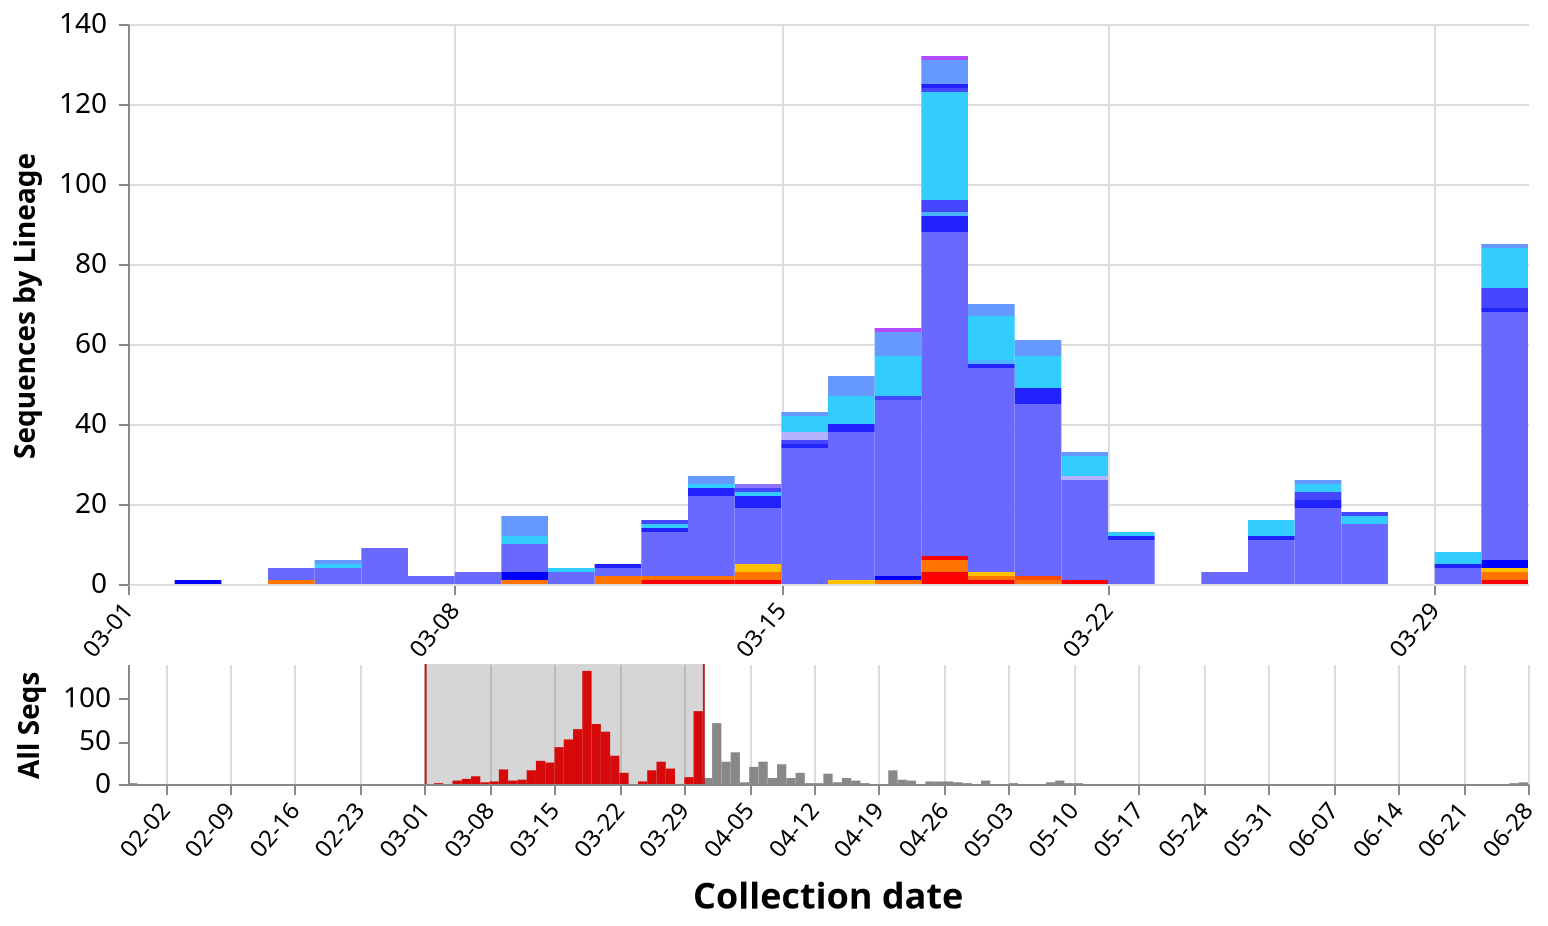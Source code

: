 {
  "$schema": "https://vega.github.io/schema/vega/v5.json",
  "description": "A basic stacked bar chart example.",
  "comment": "These will be overridden by the container of this vega plot",
  "width": 700,
  "height": 380,
  "padding": 5,

  "signals": [
    { "name": "disableSelectionColoring", "value": true },
    { "name": "detailHeight", "value": 280 },
    { "name": "detailClip", "update": "detailHeight == 0" },
    { "name": "overviewY", "update": "detailHeight == 0 ? 0 : detailHeight + 40" },
    { "name": "overviewHeight", "value": 60 },
    {
      "name": "dateRangeStart", "value": 1575158400000,
      "comment": "Along with dateRangeEnd, these are hard limits on the dates shown. May need to update when we hit 2021. Dates are in milliseconds, unix epoch"
    },
    {
      "name": "dateRangeEnd", "value": 4070908800000
    },
    {
      "name": "dateBin", "value": 86400000,
      "comment": "Binning of observations by date, where date is in milliseconds. Default is 1 day (1000 * 60 * 60 * 24). This should never be less than a day. This is passed to the bin transform of cases_by_date_and_group"
    },
    {
      "name": "overviewYLabel", "value": "All Seqs",
      "comment": "Y-axis label of the overview (bottom) panel"
    },
    {
      "name": "detailYLabel", "value": "Sequences by Lineage",
      "comment": "Y-axis label of the detail (upper) panel"
    },
    {
      "name": "yFormat", "value": "s"
    },
    {
      "name": "stackOffset", "value": "zero",
      "comment": "Whether to show the counts as percentages ('normalize') or as absolute counts ('zero'). This is passed to the stack transform of cases_by_date_and_group"
    },
    {
      "name": "cumulativeWindow", "value": [0, 0],
      "comment": "Window to calculate cumulative counts over. [0, 0] disables this behavior, while [null, 0] does the cumulative counting"
    },
    {
      "name": "detailDomain", "value": [1583020800000,1585612800000],
      "comment": "The date range selected on the overview (bottom) panel. The units are in JS date objects. If there is no date selected, this should be null."
    },
    {
      "name": "brush", "value": 0,
      "comment": "The date range selected on the overview (bottom) panel, in screen-space coordinate units (pixels). This will be converted to dates for the detailDomain signal by referencing the xOverview scale"
    },
    {
      "name": "delta", "value": 0,
      "comment": "The difference between windows when dragging a date selection window in the overview (bottom) panel. It is tracked onmousemove and used to update the 'brush' signal after mouseup. Units are in screen-space coordinates (pixels)"
    },
    {
      "name": "xdown", "value": 0,
      "comment": "The initial screen-space click location, in screen-space coordinates (pixels), when first clicking on the date range window before dragging it. This is used to calculate the 'delta' signal"
    },
    {
      "name": "anchor", "value": null,
      "comment": "The initial 'brush' signal state, when clicking on the date range window to drag it. Units are in screen-space coordinates (pixels). Used to update the 'brush' signal after dragging it."
    },
    {
      "name": "hoverBar", "value": null,
      "comment": "Used to store which group is hovered over. Is an object with field 'group'"
    },
    {
      "name": "clear", "value": true,
      "comment": "If clicking on anything but a grouped bar, then clear the selection (by clearing the 'selection' data object)",
      "on": [
        {
          "events": "mouseup[!event.item]",
          "update": "true",
          "force": true
        }
      ]
    },
    {
      "name": "shift", "value": false,
      "comment": "Track whether or not the shift key is pressed. Used to select multiple groups by holding down shift before clicking",
      "on": [
        {
          "events": "@detailbars:click",
          "update": "event.shiftKey",
          "force":  true
        }
      ]
    },
    {
      "name": "clicked", "value": null,
      "comment": "Track clicks on the group bars, for selection purposes",
      "on": [
        {
          "events": "@detailbars:click",
          "update": "{group: datum.group}",
          "force":  true
        }
      ]
    }
  ],

  "data": [
    {
      "name": "selected",
      "comment": "A list of groups that are selected",
      "values": [
        {"group": "S|614|D|G"}
      ],
      "on": [
        {"trigger": "clear", "remove": true},
        {"trigger": "!shift", "remove": true},
        {"trigger": "!shift && clicked", "insert": "clicked"},
        {"trigger": "shift && clicked", "toggle": "clicked"}
      ]
    },
    {
      "name": "cases_by_date_and_group",
      "comment": "Main data object, same as caseData in store",
      "format": {
        "parse": {
          "group": "string",
          "cases_sum": "number",
          "date": "date:'%Q'"
        }
      },
      "values": [{"date":1580256000000,"group":"B","groupName":"B","cases_sum":1,"color":"#0000ff","location_counts":41},{"date":1583366400000,"group":"B.1","groupName":"B.1","cases_sum":4,"color":"#6969ff","location_counts":41},{"date":1583366400000,"group":"B.2","groupName":"B.2","cases_sum":1,"color":"#6699ff","location_counts":41},{"date":1583366400000,"group":"B.1.3","groupName":"B.1.3","cases_sum":1,"color":"#33ccff","location_counts":1023},{"date":1583452800000,"group":"B.1","groupName":"B.1","cases_sum":9,"color":"#6969ff","location_counts":41},{"date":1583539200000,"group":"B.1","groupName":"B.1","cases_sum":2,"color":"#6969ff","location_counts":41},{"date":1583280000000,"group":"B.1","groupName":"B.1","cases_sum":3,"color":"#6969ff","location_counts":1023},{"date":1583280000000,"group":"A.1","groupName":"A.1","cases_sum":1,"color":"#ff7300","location_counts":1023},{"date":1584144000000,"group":"A.1","groupName":"A.1","cases_sum":2,"color":"#ff7300","location_counts":1023},{"date":1584144000000,"group":"B.1.5.4","groupName":"B.1.5.4","cases_sum":1,"color":"#8c72ff","location_counts":41},{"date":1584144000000,"group":"B.1","groupName":"B.1","cases_sum":14,"color":"#6969ff","location_counts":1023},{"date":1584144000000,"group":"A.3","groupName":"A.3","cases_sum":2,"color":"#ffc000","location_counts":41},{"date":1584144000000,"group":"B.1.5","groupName":"B.1.5","cases_sum":1,"color":"#4646ff","location_counts":41},{"date":1584144000000,"group":"B.1.1","groupName":"B.1.1","cases_sum":3,"color":"#2222ff","location_counts":1023},{"date":1584144000000,"group":"B.1.3","groupName":"B.1.3","cases_sum":1,"color":"#33ccff","location_counts":1023},{"date":1584144000000,"group":"A","groupName":"A","cases_sum":1,"color":"#ff0000","location_counts":1023},{"date":1584057600000,"group":"B.1","groupName":"B.1","cases_sum":20,"color":"#6969ff","location_counts":1023},{"date":1584057600000,"group":"A","groupName":"A","cases_sum":1,"color":"#ff0000","location_counts":1023},{"date":1584057600000,"group":"A.1","groupName":"A.1","cases_sum":1,"color":"#ff7300","location_counts":1023},{"date":1584057600000,"group":"B.2","groupName":"B.2","cases_sum":2,"color":"#6699ff","location_counts":1023},{"date":1584057600000,"group":"B.1.1","groupName":"B.1.1","cases_sum":2,"color":"#2222ff","location_counts":1023},{"date":1584057600000,"group":"B.1.3","groupName":"B.1.3","cases_sum":1,"color":"#33ccff","location_counts":1023},{"date":1584230400000,"group":"B.1","groupName":"B.1","cases_sum":34,"color":"#6969ff","location_counts":1023},{"date":1584230400000,"group":"B.1.3","groupName":"B.1.3","cases_sum":4,"color":"#33ccff","location_counts":1023},{"date":1584230400000,"group":"B.1.1","groupName":"B.1.1","cases_sum":1,"color":"#2222ff","location_counts":1023},{"date":1584230400000,"group":"B.1.26","groupName":"B.1.26","cases_sum":1,"color":"#4646ff","location_counts":1023},{"date":1584230400000,"group":"B.1.29","groupName":"B.1.29","cases_sum":2,"color":"#b2b2ff","location_counts":1023},{"date":1584230400000,"group":"B.2","groupName":"B.2","cases_sum":1,"color":"#6699ff","location_counts":1023},{"date":1584662400000,"group":"B.1","groupName":"B.1","cases_sum":43,"color":"#6969ff","location_counts":1023},{"date":1584662400000,"group":"B.2","groupName":"B.2","cases_sum":4,"color":"#6699ff","location_counts":1023},{"date":1584662400000,"group":"B.1.1","groupName":"B.1.1","cases_sum":4,"color":"#2222ff","location_counts":1023},{"date":1584662400000,"group":"A.2","groupName":"A.2","cases_sum":1,"color":"#ff4c00","location_counts":1023},{"date":1584662400000,"group":"B.1.3","groupName":"B.1.3","cases_sum":8,"color":"#33ccff","location_counts":1023},{"date":1584662400000,"group":"A.1","groupName":"A.1","cases_sum":1,"color":"#ff7300","location_counts":1023},{"date":1593216000000,"group":"B.1","groupName":"B.1","cases_sum":2,"color":"#6969ff","location_counts":41},{"date":1593129600000,"group":"B.1","groupName":"B.1","cases_sum":1,"color":"#6969ff","location_counts":41},{"date":1584403200000,"group":"B.1","groupName":"B.1","cases_sum":44,"color":"#6969ff","location_counts":1023},{"date":1584403200000,"group":"B.1.3","groupName":"B.1.3","cases_sum":10,"color":"#33ccff","location_counts":1023},{"date":1584403200000,"group":"B.2.1","groupName":"B.2.1","cases_sum":1,"color":"#b34cff","location_counts":1023},{"date":1584403200000,"group":"B.2","groupName":"B.2","cases_sum":6,"color":"#6699ff","location_counts":1023},{"date":1584403200000,"group":"A.1","groupName":"A.1","cases_sum":1,"color":"#ff7300","location_counts":1023},{"date":1584403200000,"group":"B","groupName":"B","cases_sum":1,"color":"#0000ff","location_counts":1023},{"date":1584403200000,"group":"B.1.26","groupName":"B.1.26","cases_sum":1,"color":"#4646ff","location_counts":1023},{"date":1584316800000,"group":"B.1","groupName":"B.1","cases_sum":37,"color":"#6969ff","location_counts":1023},{"date":1584316800000,"group":"B.1.3","groupName":"B.1.3","cases_sum":7,"color":"#33ccff","location_counts":1023},{"date":1584316800000,"group":"B.2","groupName":"B.2","cases_sum":5,"color":"#6699ff","location_counts":1023},{"date":1584316800000,"group":"A.3","groupName":"A.3","cases_sum":1,"color":"#ffc000","location_counts":1023},{"date":1584316800000,"group":"B.1.1","groupName":"B.1.1","cases_sum":2,"color":"#2222ff","location_counts":1023},{"date":1584489600000,"group":"A","groupName":"A","cases_sum":3,"color":"#ff0000","location_counts":1023},{"date":1584489600000,"group":"B.2","groupName":"B.2","cases_sum":6,"color":"#6699ff","location_counts":1023},{"date":1584489600000,"group":"B.1","groupName":"B.1","cases_sum":81,"color":"#6969ff","location_counts":1023},{"date":1584489600000,"group":"B.1.3","groupName":"B.1.3","cases_sum":27,"color":"#33ccff","location_counts":1023},{"date":1584489600000,"group":"B.1.26","groupName":"B.1.26","cases_sum":3,"color":"#4646ff","location_counts":1023},{"date":1584489600000,"group":"B.1.1","groupName":"B.1.1","cases_sum":4,"color":"#2222ff","location_counts":1023},{"date":1584489600000,"group":"B.1.1.9","groupName":"B.1.1.9","cases_sum":1,"color":"#4cb3ff","location_counts":1023},{"date":1584489600000,"group":"A.5","groupName":"A.5","cases_sum":1,"color":"#ff0000","location_counts":1023},{"date":1584489600000,"group":"B.1.p2","groupName":"B.1.p2","cases_sum":1,"color":"#2222ff","location_counts":1023},{"date":1584489600000,"group":"A.1","groupName":"A.1","cases_sum":3,"color":"#ff7300","location_counts":1023},{"date":1584489600000,"group":"B.2.1","groupName":"B.2.1","cases_sum":1,"color":"#b34cff","location_counts":1023},{"date":1584489600000,"group":"B.1.5","groupName":"B.1.5","cases_sum":1,"color":"#4646ff","location_counts":1023},{"date":1584576000000,"group":"B.1.3","groupName":"B.1.3","cases_sum":11,"color":"#33ccff","location_counts":1023},{"date":1584576000000,"group":"B.1","groupName":"B.1","cases_sum":51,"color":"#6969ff","location_counts":1023},{"date":1584576000000,"group":"B.1.1","groupName":"B.1.1","cases_sum":1,"color":"#2222ff","location_counts":1023},{"date":1584576000000,"group":"B.1.1.9","groupName":"B.1.1.9","cases_sum":1,"color":"#4cb3ff","location_counts":1023},{"date":1584576000000,"group":"B.2","groupName":"B.2","cases_sum":3,"color":"#6699ff","location_counts":1023},{"date":1584576000000,"group":"A","groupName":"A","cases_sum":1,"color":"#ff0000","location_counts":1023},{"date":1584576000000,"group":"A.3","groupName":"A.3","cases_sum":1,"color":"#ffc000","location_counts":1023},{"date":1584576000000,"group":"A.1","groupName":"A.1","cases_sum":1,"color":"#ff7300","location_counts":1023},{"date":1583884800000,"group":"B.1.1","groupName":"B.1.1","cases_sum":1,"color":"#2222ff","location_counts":1023},{"date":1583884800000,"group":"B.1","groupName":"B.1","cases_sum":2,"color":"#6969ff","location_counts":1023},{"date":1583884800000,"group":"A.1","groupName":"A.1","cases_sum":2,"color":"#ff7300","location_counts":1023},{"date":1584748800000,"group":"B.1","groupName":"B.1","cases_sum":25,"color":"#6969ff","location_counts":1023},{"date":1584748800000,"group":"B.1.3","groupName":"B.1.3","cases_sum":5,"color":"#33ccff","location_counts":1023},{"date":1584748800000,"group":"A","groupName":"A","cases_sum":1,"color":"#ff0000","location_counts":1023},{"date":1584748800000,"group":"B.1.29","groupName":"B.1.29","cases_sum":1,"color":"#b2b2ff","location_counts":1023},{"date":1584748800000,"group":"B.2","groupName":"B.2","cases_sum":1,"color":"#6699ff","location_counts":1023},{"date":1584835200000,"group":"B.1","groupName":"B.1","cases_sum":11,"color":"#6969ff","location_counts":1023},{"date":1584835200000,"group":"B.1.3","groupName":"B.1.3","cases_sum":1,"color":"#33ccff","location_counts":1023},{"date":1584835200000,"group":"B.1.1","groupName":"B.1.1","cases_sum":1,"color":"#2222ff","location_counts":1023},{"date":1585612800000,"group":"B.1","groupName":"B.1","cases_sum":5,"color":"#6969ff","location_counts":1023},{"date":1585612800000,"group":"B.1.3","groupName":"B.1.3","cases_sum":1,"color":"#33ccff","location_counts":1023},{"date":1585612800000,"group":"B.1.1","groupName":"B.1.1","cases_sum":1,"color":"#2222ff","location_counts":1023},{"date":1585699200000,"group":"B.1.1","groupName":"B.1.1","cases_sum":3,"color":"#2222ff","location_counts":1023},{"date":1585699200000,"group":"B.1.p2","groupName":"B.1.p2","cases_sum":1,"color":"#2222ff","location_counts":1023},{"date":1585699200000,"group":"B.1","groupName":"B.1","cases_sum":49,"color":"#6969ff","location_counts":1023},{"date":1585699200000,"group":"B.1.3","groupName":"B.1.3","cases_sum":15,"color":"#33ccff","location_counts":1023},{"date":1585699200000,"group":"B.1.1.1","groupName":"B.1.1.1","cases_sum":1,"color":"#8e8eff","location_counts":1023},{"date":1585699200000,"group":"B.2","groupName":"B.2","cases_sum":2,"color":"#6699ff","location_counts":1023},{"date":1583625600000,"group":"B.1","groupName":"B.1","cases_sum":3,"color":"#6969ff","location_counts":1023},{"date":1585872000000,"group":"B.1","groupName":"B.1","cases_sum":26,"color":"#6969ff","location_counts":1023},{"date":1585872000000,"group":"B.1.3","groupName":"B.1.3","cases_sum":5,"color":"#33ccff","location_counts":1023},{"date":1585872000000,"group":"B.2","groupName":"B.2","cases_sum":3,"color":"#6699ff","location_counts":1023},{"date":1585872000000,"group":"B.1.1","groupName":"B.1.1","cases_sum":2,"color":"#2222ff","location_counts":1023},{"date":1585872000000,"group":"B.1.5","groupName":"B.1.5","cases_sum":1,"color":"#4646ff","location_counts":1023},{"date":1583971200000,"group":"B.1","groupName":"B.1","cases_sum":11,"color":"#6969ff","location_counts":1023},{"date":1583971200000,"group":"A.1","groupName":"A.1","cases_sum":1,"color":"#ff7300","location_counts":1023},{"date":1583971200000,"group":"B.1.1","groupName":"B.1.1","cases_sum":1,"color":"#2222ff","location_counts":1023},{"date":1583971200000,"group":"A","groupName":"A","cases_sum":1,"color":"#ff0000","location_counts":1023},{"date":1583971200000,"group":"B.1.5","groupName":"B.1.5","cases_sum":1,"color":"#4646ff","location_counts":1023},{"date":1583971200000,"group":"B.1.3","groupName":"B.1.3","cases_sum":1,"color":"#33ccff","location_counts":1023},{"date":1585526400000,"group":"B.1.3","groupName":"B.1.3","cases_sum":10,"color":"#33ccff","location_counts":1023},{"date":1585526400000,"group":"B","groupName":"B","cases_sum":2,"color":"#0000ff","location_counts":1023},{"date":1585526400000,"group":"B.1","groupName":"B.1","cases_sum":62,"color":"#6969ff","location_counts":1023},{"date":1585526400000,"group":"B.2","groupName":"B.2","cases_sum":1,"color":"#6699ff","location_counts":1023},{"date":1585526400000,"group":"B.1.26","groupName":"B.1.26","cases_sum":5,"color":"#4646ff","location_counts":1023},{"date":1585526400000,"group":"B.1.1","groupName":"B.1.1","cases_sum":1,"color":"#2222ff","location_counts":1023},{"date":1585526400000,"group":"A.1","groupName":"A.1","cases_sum":2,"color":"#ff7300","location_counts":1023},{"date":1585526400000,"group":"A","groupName":"A","cases_sum":1,"color":"#ff0000","location_counts":1023},{"date":1585526400000,"group":"A.3","groupName":"A.3","cases_sum":1,"color":"#ffc000","location_counts":1023},{"date":1586131200000,"group":"B.1","groupName":"B.1","cases_sum":18,"color":"#6969ff","location_counts":1023},{"date":1586131200000,"group":"B.1.3","groupName":"B.1.3","cases_sum":4,"color":"#33ccff","location_counts":1023},{"date":1586131200000,"group":"B.1.26","groupName":"B.1.26","cases_sum":1,"color":"#4646ff","location_counts":1023},{"date":1586131200000,"group":"B.2","groupName":"B.2","cases_sum":1,"color":"#6699ff","location_counts":1023},{"date":1586131200000,"group":"B.1.41","groupName":"B.1.41","cases_sum":1,"color":"#0000ff","location_counts":1023},{"date":1586131200000,"group":"B.1.29","groupName":"B.1.29","cases_sum":1,"color":"#b2b2ff","location_counts":1023},{"date":1586044800000,"group":"B.1","groupName":"B.1","cases_sum":19,"color":"#6969ff","location_counts":1023},{"date":1586044800000,"group":"B.1.3","groupName":"B.1.3","cases_sum":1,"color":"#33ccff","location_counts":1023},{"date":1585785600000,"group":"B.1","groupName":"B.1","cases_sum":22,"color":"#6969ff","location_counts":1023},{"date":1585785600000,"group":"B.1.1","groupName":"B.1.1","cases_sum":2,"color":"#2222ff","location_counts":1023},{"date":1585785600000,"group":"B.1.26","groupName":"B.1.26","cases_sum":1,"color":"#4646ff","location_counts":1023},{"date":1585785600000,"group":"B.1.3","groupName":"B.1.3","cases_sum":1,"color":"#33ccff","location_counts":1023},{"date":1585958400000,"group":"B.1","groupName":"B.1","cases_sum":1,"color":"#6969ff","location_counts":1023},{"date":1585958400000,"group":"B.1.3","groupName":"B.1.3","cases_sum":1,"color":"#33ccff","location_counts":1023},{"date":1586476800000,"group":"B.1","groupName":"B.1","cases_sum":9,"color":"#6969ff","location_counts":1023},{"date":1586476800000,"group":"B.1.3","groupName":"B.1.3","cases_sum":4,"color":"#33ccff","location_counts":1023},{"date":1586304000000,"group":"B.1.3","groupName":"B.1.3","cases_sum":3,"color":"#33ccff","location_counts":1023},{"date":1586304000000,"group":"B.1","groupName":"B.1","cases_sum":18,"color":"#6969ff","location_counts":1023},{"date":1586304000000,"group":"B.1.1","groupName":"B.1.1","cases_sum":1,"color":"#2222ff","location_counts":1023},{"date":1586304000000,"group":"B.1.29","groupName":"B.1.29","cases_sum":1,"color":"#b2b2ff","location_counts":1023},{"date":1586736000000,"group":"B.1","groupName":"B.1","cases_sum":9,"color":"#6969ff","location_counts":1023},{"date":1586736000000,"group":"B.1.3","groupName":"B.1.3","cases_sum":1,"color":"#33ccff","location_counts":1023},{"date":1586736000000,"group":"B.1.26","groupName":"B.1.26","cases_sum":1,"color":"#4646ff","location_counts":1023},{"date":1586736000000,"group":"B.1.1","groupName":"B.1.1","cases_sum":1,"color":"#2222ff","location_counts":1023},{"date":1586217600000,"group":"B.1","groupName":"B.1","cases_sum":5,"color":"#6969ff","location_counts":1023},{"date":1586217600000,"group":"B.1.3","groupName":"B.1.3","cases_sum":2,"color":"#33ccff","location_counts":1023},{"date":1586390400000,"group":"B.1.3","groupName":"B.1.3","cases_sum":1,"color":"#33ccff","location_counts":1023},{"date":1586390400000,"group":"B.1","groupName":"B.1","cases_sum":6,"color":"#6969ff","location_counts":1023},{"date":1586563200000,"group":"B.1.1","groupName":"B.1.1","cases_sum":1,"color":"#2222ff","location_counts":1023},{"date":1586649600000,"group":"B.1","groupName":"B.1","cases_sum":1,"color":"#6969ff","location_counts":1023},{"date":1587513600000,"group":"B.1","groupName":"B.1","cases_sum":4,"color":"#6969ff","location_counts":1023},{"date":1587340800000,"group":"B.1","groupName":"B.1","cases_sum":11,"color":"#6969ff","location_counts":1023},{"date":1587340800000,"group":"B.1.3","groupName":"B.1.3","cases_sum":5,"color":"#33ccff","location_counts":1023},{"date":1586822400000,"group":"B.1","groupName":"B.1","cases_sum":2,"color":"#6969ff","location_counts":1023},{"date":1586995200000,"group":"B.1.3","groupName":"B.1.3","cases_sum":1,"color":"#33ccff","location_counts":1023},{"date":1586995200000,"group":"B.1","groupName":"B.1","cases_sum":3,"color":"#6969ff","location_counts":1023},{"date":1587427200000,"group":"B.1","groupName":"B.1","cases_sum":5,"color":"#6969ff","location_counts":1023},{"date":1586908800000,"group":"B.1.3","groupName":"B.1.3","cases_sum":1,"color":"#33ccff","location_counts":1023},{"date":1586908800000,"group":"B.1","groupName":"B.1","cases_sum":5,"color":"#6969ff","location_counts":1023},{"date":1586908800000,"group":"B.1.1","groupName":"B.1.1","cases_sum":1,"color":"#2222ff","location_counts":1023},{"date":1587686400000,"group":"B.1","groupName":"B.1","cases_sum":2,"color":"#6969ff","location_counts":1023},{"date":1587686400000,"group":"B.1.1","groupName":"B.1.1","cases_sum":1,"color":"#2222ff","location_counts":1023},{"date":1583712000000,"group":"B.2","groupName":"B.2","cases_sum":5,"color":"#6699ff","location_counts":1023},{"date":1583712000000,"group":"B.1","groupName":"B.1","cases_sum":7,"color":"#6969ff","location_counts":1023},{"date":1583712000000,"group":"B.1.3","groupName":"B.1.3","cases_sum":2,"color":"#33ccff","location_counts":1023},{"date":1583712000000,"group":"B","groupName":"B","cases_sum":2,"color":"#0000ff","location_counts":1023},{"date":1583712000000,"group":"A.1","groupName":"A.1","cases_sum":1,"color":"#ff7300","location_counts":1023},{"date":1583107200000,"group":"B","groupName":"B","cases_sum":1,"color":"#0000ff","location_counts":1023},{"date":1583798400000,"group":"B.1.3","groupName":"B.1.3","cases_sum":1,"color":"#33ccff","location_counts":1023},{"date":1583798400000,"group":"B.1","groupName":"B.1","cases_sum":3,"color":"#6969ff","location_counts":1023},{"date":1585440000000,"group":"B.1","groupName":"B.1","cases_sum":4,"color":"#6969ff","location_counts":1023},{"date":1585440000000,"group":"B.1.3","groupName":"B.1.3","cases_sum":3,"color":"#33ccff","location_counts":1023},{"date":1585440000000,"group":"B.1.1","groupName":"B.1.1","cases_sum":1,"color":"#2222ff","location_counts":1023},{"date":1585008000000,"group":"B.1","groupName":"B.1","cases_sum":3,"color":"#6969ff","location_counts":1023},{"date":1585180800000,"group":"B.1","groupName":"B.1","cases_sum":19,"color":"#6969ff","location_counts":1023},{"date":1585180800000,"group":"B.1.3","groupName":"B.1.3","cases_sum":2,"color":"#33ccff","location_counts":1023},{"date":1585180800000,"group":"B.1.26","groupName":"B.1.26","cases_sum":2,"color":"#4646ff","location_counts":1023},{"date":1585180800000,"group":"B.1.1","groupName":"B.1.1","cases_sum":2,"color":"#2222ff","location_counts":1023},{"date":1585180800000,"group":"B.2","groupName":"B.2","cases_sum":1,"color":"#6699ff","location_counts":1023},{"date":1585267200000,"group":"B.1","groupName":"B.1","cases_sum":15,"color":"#6969ff","location_counts":1023},{"date":1585267200000,"group":"B.1.3","groupName":"B.1.3","cases_sum":2,"color":"#33ccff","location_counts":1023},{"date":1585267200000,"group":"B.1.5","groupName":"B.1.5","cases_sum":1,"color":"#4646ff","location_counts":1023},{"date":1585094400000,"group":"B.1","groupName":"B.1","cases_sum":11,"color":"#6969ff","location_counts":1023},{"date":1585094400000,"group":"B.1.3","groupName":"B.1.3","cases_sum":4,"color":"#33ccff","location_counts":1023},{"date":1585094400000,"group":"B.1.1","groupName":"B.1.1","cases_sum":1,"color":"#2222ff","location_counts":1023},{"date":1587772800000,"group":"B.1","groupName":"B.1","cases_sum":3,"color":"#6969ff","location_counts":1023},{"date":1587081600000,"group":"B.1","groupName":"B.1","cases_sum":1,"color":"#6969ff","location_counts":1023},{"date":1587945600000,"group":"B.1.1","groupName":"B.1.1","cases_sum":1,"color":"#2222ff","location_counts":1023},{"date":1587945600000,"group":"B.1","groupName":"B.1","cases_sum":1,"color":"#6969ff","location_counts":1023},{"date":1588464000000,"group":"B.1","groupName":"B.1","cases_sum":1,"color":"#6969ff","location_counts":1023},{"date":1588896000000,"group":"B.1","groupName":"B.1","cases_sum":4,"color":"#6969ff","location_counts":1023},{"date":1588204800000,"group":"B.1","groupName":"B.1","cases_sum":3,"color":"#6969ff","location_counts":1023},{"date":1588204800000,"group":"A.3","groupName":"A.3","cases_sum":1,"color":"#ffc000","location_counts":1023},{"date":1589068800000,"group":"B.1","groupName":"B.1","cases_sum":1,"color":"#6969ff","location_counts":1023},{"date":1588032000000,"group":"B.1","groupName":"B.1","cases_sum":1,"color":"#6969ff","location_counts":1023},{"date":1588982400000,"group":"B.1","groupName":"B.1","cases_sum":1,"color":"#6969ff","location_counts":1023},{"date":1587859200000,"group":"B.1","groupName":"B.1","cases_sum":2,"color":"#6969ff","location_counts":1023},{"date":1587859200000,"group":"B.1.3","groupName":"B.1.3","cases_sum":1,"color":"#33ccff","location_counts":1023},{"date":1588809600000,"group":"B.1","groupName":"B.1","cases_sum":2,"color":"#6969ff","location_counts":1023}],
      "transform": [
        {
          "comment": "this creates the group_sum field on each item, which is a total sum of all cases for that group across all dates",
          "type": "joinaggregate",
          "ops": ["sum"],
          "fields": ["cases_sum"],
          "as": ["group_counts"],
          "groupby": ["group", "groupName"]
        },
        {
          "comment": "Bin observations by date. The width of each bin is determined by the signal dateBin. Since the most detail in the date from GISAID is by day, the bin shouldn't ever be smaller than a day.",
          "type": "bin",
          "field": "date",
          "extent": [{"signal": "dateRangeStart"}, {"signal": "dateRangeEnd"}],
          "step": {"signal": "dateBin"},
          "as": ["day_start", "day_end"]
        },
        {
          "comment": "After binning, combine observations in the same group and day, by taking the sum of the sequence counts. The max aggs on group_counts and color are just to carry the fields over.",
          "type": "aggregate",
          "groupby": ["group", "groupName", "new_group", "day_start", "day_end"],
          "fields": ["cases_sum", "group_counts", "color"],
          "ops": ["sum", "max", "max"],
          "as": ["cases_sum", "group_counts", "color"]
        },
        {
          "comment": "If a group isn't present in a dateBin that others are, then impute an empty value. This is only important for the cumulative view, so as to keep things consistent. Unfortunately I don't know how to impute for days with no data at all yet. This leads to some gaps in the cumulative view.",
          "type": "impute",
          "field": "cases_sum",
          "key": "day_start",
          "groupby": ["group", "groupName", "color", "group_counts"],
          "value": 0
        },
        {
          "comment": "Recalculate the day_end from the day_start and dateBin, since the imputation can't work on more than one field at once.",
          "type": "formula",
          "expr": "datum.day_start + dateBin",
          "as": "day_end"
        },
        {
          "comment": "Calculate the cumulative counts. If we're not running in cumulative mode, then output the cumulative count in a dummy field (determined by the signal windowField). If we are in cumulative mode, then overwrite the cases_sum field.",
          "type": "window",
          "sort": {"field": "day_start"},
          "groupby": ["group", "groupName"],
          "ops": ["sum"],
          "fields": ["cases_sum"],
          "as": ["cases_sum_new"],
          "frame": {"signal": "cumulativeWindow"}
        },
        {
          "comment": "Stack bars on the same date in preparation for the visualization. Offset (zero vs. normalize) controls counts vs. percentages.",
          "type": "stack",
          "groupby": ["day_start"],
          "sort": {"field": "group"},
          "field": "cases_sum_new",
          "offset": {"signal": "stackOffset"}
        }
      ]
    },
    {
      "name": "cases_by_date",
      "source": "cases_by_date_and_group",
      "comment": "Collapse cases by date (ignore group), for the data in the overview (bottom) plot",
      "transform": [
        {
          "type": "aggregate",
          "groupby": ["day_start", "day_end"],
          "fields": ["cases_sum"],
          "ops": ["sum"],
          "as": ["cases_sum_by_date"]
        }
      ]
    }
  ],

  "marks": [
    {
      "type": "group",
      "name": "detail",
      "comment": "The mark group for the detail (upper) panel",
      "encode": {
        "comment": "The width and height should be overridden by the plot's container",
        "update": {
          "clip": {"signal": "detailClip" },
          "height": {"signal": "detailHeight"},
          "width": {"signal": "width"}
        }
      },
      "signals": [
        {
          "name": "hoverBar",
          "comment": "Set the hoverBar signal when a bar is hovered over, and clear it when the mouse is hovered over anything else",
          "push": "outer",
          "on": [
            {
              "events": "@detailbars:mouseover!",
              "update": "{group: datum.group, date: datum.day_start}"
            },
            {
              "events": "@detailbars:mouseout!",
              "update": "null"
            }
          ]
        }
      ],
      "scales": [
        {
          "name": "x",
          "comment": "Provide two fields for the domain, since if we only provide the day_start, the last day will get cut off, and if we only provide day_end, the first day will get cut off",
          "type": "time",
          "range": "width",
          "domain": {
            "fields": [
              {"data": "cases_by_date", "field": "day_start"},
              {"data": "cases_by_date", "field": "day_end"}
            ]
          },
          "domainRaw": {"signal": "detailDomain"}
        },
        {
          "name": "y",
          "comment": "Scale the y axis from 0 to the highest bar height",
          "type": "linear",
          "range": [{"signal": "detailHeight"}, 0],
          "nice": true, "zero": true,
          "domain": {"data": "cases_by_date_and_group", "field": "y1"}
        }
      ],
      "marks": [
        {
          "type": "group",
          "comment": "Not sure why we need a group mark here, but this is how it is in the example plot, so I didn't change it",
          "encode": {
            "update": {
              "height": {"field": {"group": "height"}},
              "width": {"field": {"group": "width"}} 
            }
          },
          "axes": [
            {
              "orient": "bottom", 
              "scale": "x", 
              "zindex": 0, 
              "format": "%m-%d", 
              "tickCount": "week",
              "grid": true,
              "gridScale": "y",
              "gridColor": "#DDD",

              "labelAngle": 310,
              "labelAlign": "right",
              "labelBaseline": "middle",
              "labelPadding": 5,

              "labelFontSize": 12
            },
            {
              "orient": "left", 
              "scale": "y", 
              "format": { "signal": "yFormat" },
              "zindex": 0,
              "grid": true,
              "gridColor": "#DDD",

              "title": {"signal": "detailYLabel"},
              "titleFontSize": 14,
              "titlePadding": 10,
              
              "labelFontSize": 14,
              "labelPadding": 5,
              "tickCount": 5
            }
          ],

          "marks": [
            {
              "type": "rect",
              "name": "detailbars",
              "from": {"data": "cases_by_date_and_group"},
              "clip": true,
              "encode": {
                "enter": {
                  "strokeWidth": {"value": 1}
                },
                "update": {
                  "tooltip": {
                    "signal": "{title: datum.groupName, 'Total sequences': datum.group_counts, 'Sequences': datum.cases_sum_new, 'Collection date': timeFormat(datum.day_start, '%b %d %Y')}"
                  },
                  "x": {"scale": "x", "field": "day_start"},
                  "x2": {"scale": "x", "field": "day_end"},
                  "y": {"scale": "y", "field": "y0"},
                  "y2": {"scale": "y", "field": "y1"},
                  "fill": [
                    {
                      "test": "disableSelectionColoring || (!length(data('selected')) || indata('selected', 'group', datum.group)) && (datum.cases_sum_new > 0)",
                      "field": "color",
                      "comment": "If this group is selected, or if nothing is selected, then color it normally."
                    },
                    {
                      "value": "#CCC",
                      "comment": "If there is a selected group and this group isn't one of them, then color it light grey"
                    }
                  ],
                  "stroke": [
                    {
                      "test": "hoverBar && hoverBar.group == datum.group && datum.cases_sum_new > 0",
                      "value": "#000",
                      "comment": "If this group is being hovered over, then set outline it black. Since we're imputing empty groups, only highlight groups with more than zero cases."
                    }, 
                    {"value": "transparent"}
                  ],
                  "zindex": [
                    {
                      "test": "hoverBar && hoverBar.group == datum.group && datum.cases_sum > 0",
                      "value": 3,
                      "comment": "Same as the 'stroke' test, but we also need to set the z-index here since it's possible the outline stroke will get hidden under other bars"
                    }, 
                    {"value": 1}
                  ]
                }
              }
            }
          ]
        }
      ]
    },
    {
      "type": "group",
      "name": "overview",
      "comment": "Mark group for the overview (bottom) panel",
      "encode": {
        "comment": "The width should be overridden by the plot container",
        "update": {
          "x": {"value": 0},
          "y": {"signal": "overviewY"},
          "width": {"signal": "width"},
          "height": {"signal": "overviewHeight"},
          "fill": {"value": "transparent"}
        }
      },
      "signals": [
        {
          "name": "brush",
          "comment": "Trigger the date selection brush when any area of the overview plot is clicked. The update code was originally [x(), x()], but I changed it to snap to days instead of selecting by screen-space pixel. All the code does is convert from screen-space pixels --> date --> days --> round to nearest day --> date --> screen-space pixels. invert() is used to convert from pixels to date, and round(x / 86400000) rounds to the nearest day. round() * 86400000 converts from days back into the date (in milliseconds), and scale() converts from date back into screen-space coordinates. This fragment of code is used in all the signals below for day-snapping.",
          "push": "outer",
          "on": [
            {
              "events": {
                "merge": [
                  {"markname": "overview", "type": "mousedown" },
                  {"markname": "overviewbars", "type": "mousedown" }
                ]
              },
              "update": "[scale('xOverview', round(invert('xOverview', x()) / 86400000) * 86400000), scale('xOverview', round(invert('xOverview', x()) / 86400000) * 86400000)]"
            },
            {
              "comment": "Clear the brush selection on any double-click",
              "events": {
                "merge": [
                  {"markname": "overview", "type": "dblclick"},
                  {"markname": "brushrect", "type": "dblclick"}                    
                ]
              },
              "update": "0"
            },
            {
              "comment": "Update the brush on mousemove. Hold the first point of the range constant (brush[0]), and modify brush[1] by snapping to day as well (see comment above). clamp() is used to ensure that the range stays within the bounds of the plot. Capture mousemove events on both the plot and the bars to allow dragging anywhere on the overview plot",
              "events": {
                "merge": [
                  {
                    "source": "window",
                    "type": "mousemove",
                    "between": [
                      {"markname": "overview", "type": "mousedown"},
                      {"source": "window", "type": "mouseup"}
                    ],
                    "consume": true
                  },
                  {
                    "source": "window",
                    "type": "mousemove",
                    "between": [
                      {"markname": "overviewbars", "type": "mousedown"},
                      {"source": "window", "type": "mouseup"}
                    ],
                    "consume": true
                  }
                ]
              },
              "update": "[brush[0], clamp(scale('xOverview', round(invert('xOverview', x()) / 86400000) * 86400000), 0, width)]"
            },
            {
              "comment": "When the mousemove is finished (marked by mouseup event), then reorganize the brush vector so that the lesser value is first",
              "events": {
                "merge": [
                  {"markname": "overview", "type": "mouseup"},
                  {"markname": "brushrect", "type": "mouseup"}              
                ]
              },
              "update": "abs(span(brush)) <= 2 ? 0 : [brush[0], brush[1]]"
            },
            {
              "comment": "Capture when the date range window is dragged, and update the ranges. Since the dragging logic implements day-snapping on its own, we don't have to round anything here.",
              "events": {"signal": "delta"},
              "update": "clampRange([anchor[0] + delta, anchor[1] + delta], 0, width)"
            }
          ]
        },
        {
          "name": "anchor",
          "comment": "Make a copy of the brush vector when the date range is clicked. Used by the 'brush' signal to update itself after a date range drag",
          "push": "outer",
          "on": [{"events": "@brushrect:mousedown", "update": "slice(brush)"}]
        },
        {
          "name": "xdown",
          "comment": "Track the initial drag x-coordinate, and snap to the nearest day. Used to set the 'delta' signal",
          "push": "outer",
          "on": [{"events": "@brushrect:mousedown", "update": "scale('xOverview', round(invert('xOverview', x()) / 86400000) * 86400000)"}]
        },
        {
          "name": "delta",
          "comment": "Track how far and in what direction the date range was dragged. Snap to the nearest day. Used to set the 'brush' signal after a date range drag",
          "push": "outer",
          "on": [
            {
              "events": "[@brushrect:mousedown, window:mouseup] > window:mousemove!",
              "update": "scale('xOverview', round(invert('xOverview', x()) / 86400000) * 86400000) - xdown"
            }
          ]
        },
        {
          "name": "detailDomain",
          "comment": "The same as the 'brush' signal, but in date coordinates instead of screen-space (pixel) coordinates",
          "push": "outer",
          "on": [
            {
              "events": {"signal": "brush"},
              "update": "span(brush) ? invert('xOverview', brush) : null"
            }
          ]
        }
      ],
      "scales": [
        {
          "name": "xOverview",
           "comment": "Provide two fields for the domain, since if we only provide the day_start, the last day will get cut off, and if we only provide day_end, the first day will get cut off",
          "type": "time",
          "range": "width",
          "domain": {
            "fields": [
              {"data": "cases_by_date", "field": "day_start"},
              {"data": "cases_by_date", "field": "day_end"}
            ]
          }
        },
        {
          "name": "yOverview",
          "type": "linear",
          "range": [{"signal": "overviewHeight"}, 0],
          "domain": {"data": "cases_by_date", "field": "cases_sum_by_date"},
          "nice": true, "zero": true
        }
      ],
      "axes": [
        {
          "orient": "bottom", 
          "scale": "xOverview",  
          "title": "Collection date", 
          "titleFontSize": 18,
          "titlePadding": 10,
          "format": "%m-%d", 

          "grid": true,
          "gridColor": "#DDD",
          "gridScale": "yOverview",

          "labelAngle": 310,
          "labelAlign": "right",
          "labelBaseline": "middle",
          "labelPadding": 5,

          "labelFontSize": 12,

          "tickCount": "week"
          
        },
        {
          "orient": "left", 
          "scale": "yOverview",

          "title": {"signal": "overviewYLabel"},
          "titleFontSize": 14,
          "titlePadding": 10,

          "labelFontSize": 14,
          "labelPadding": 3,

          "tickCount": 3
        }
      ],
      "marks": [
        {
          "type": "rect",
          "name": "overviewbars",
          "from": {"data": "cases_by_date"},
          "encode": {
            "update": {
              "x": {"scale": "xOverview", "field": "day_start"},
              "x2": {"scale": "xOverview", "field": "day_end"},
              "y": {"scale": "yOverview", "value": 0},
              "y2": {"scale": "yOverview", "field": "cases_sum_by_date"},
              "fill": [
                {
                  "test": "detailDomain && inrange(datum.day_start, [detailDomain[0], detailDomain[1] - 1])",
                  "value": "#f00",
                  "comment": "Color this bar red if it's within the date selection range"
                },
                {"value": "#888"}
              ]
            }
          }
        },
        {
          "type": "rect",
          "name": "brushrect",
          "comment": "Draw the date selection range",
          "encode": {
            "enter": {
              "y": {"value": 0},
              "height": {"signal": "overviewHeight"},
              "fill": {"value": "#333"},
              "fillOpacity": {"value": 0.2}
            },
            "update": {
              "x": {"signal": "if(detailDomain == null, null, scale('xOverview', detailDomain[0]))"},
              "x2": {"signal": "if(detailDomain == null, null, scale('xOverview', detailDomain[1]))"}
            }
          }
        },
        {
          "type": "rect",
          "comment": "Draw the beginning bar of the date selection range",
          "interactive": false,
          "encode": {
            "enter": {
              "y": {"value": 0},
              "height": {"signal": "overviewHeight"},
              "width": {"value": 1},
              "fill": {"value": "firebrick"}
            },
            "update": {
              "x": {"signal": "if(detailDomain == null, brush[0], scale('xOverview', detailDomain[0]))"}
            }
          }
        },
        {
          "type": "rect",
          "comment": "Draw the ending bar of the date selection range",
          "interactive": false,
          "encode": {
            "enter": {
              "y": {"value": 0},
              "height": {"signal": "overviewHeight"},
              "width": {"value": 1},
              "fill": {"value": "firebrick"}
            },
            "update": {
              "x": {"signal": "if(detailDomain == null, brush[0], scale('xOverview', detailDomain[1]))"}
            }
          }
        }
      ]
    }
  ]
}
